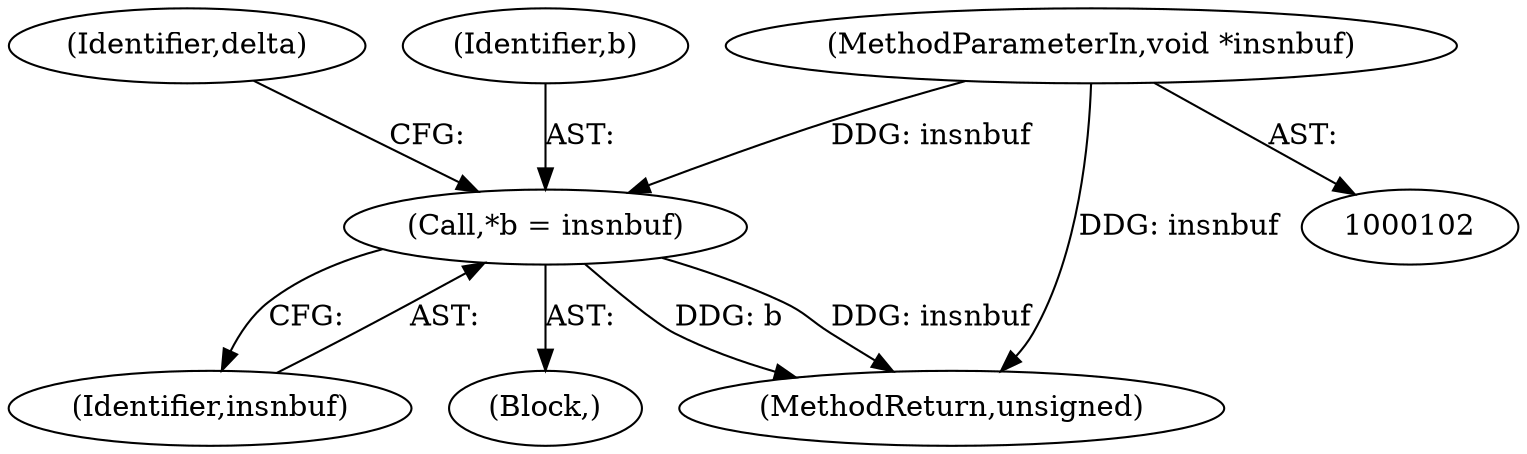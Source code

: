 digraph "0_linux_5800dc5c19f34e6e03b5adab1282535cb102fafd@pointer" {
"1000111" [label="(Call,*b = insnbuf)"];
"1000103" [label="(MethodParameterIn,void *insnbuf)"];
"1000113" [label="(Identifier,insnbuf)"];
"1000116" [label="(Identifier,delta)"];
"1000109" [label="(Block,)"];
"1000154" [label="(MethodReturn,unsigned)"];
"1000103" [label="(MethodParameterIn,void *insnbuf)"];
"1000112" [label="(Identifier,b)"];
"1000111" [label="(Call,*b = insnbuf)"];
"1000111" -> "1000109"  [label="AST: "];
"1000111" -> "1000113"  [label="CFG: "];
"1000112" -> "1000111"  [label="AST: "];
"1000113" -> "1000111"  [label="AST: "];
"1000116" -> "1000111"  [label="CFG: "];
"1000111" -> "1000154"  [label="DDG: b"];
"1000111" -> "1000154"  [label="DDG: insnbuf"];
"1000103" -> "1000111"  [label="DDG: insnbuf"];
"1000103" -> "1000102"  [label="AST: "];
"1000103" -> "1000154"  [label="DDG: insnbuf"];
}
